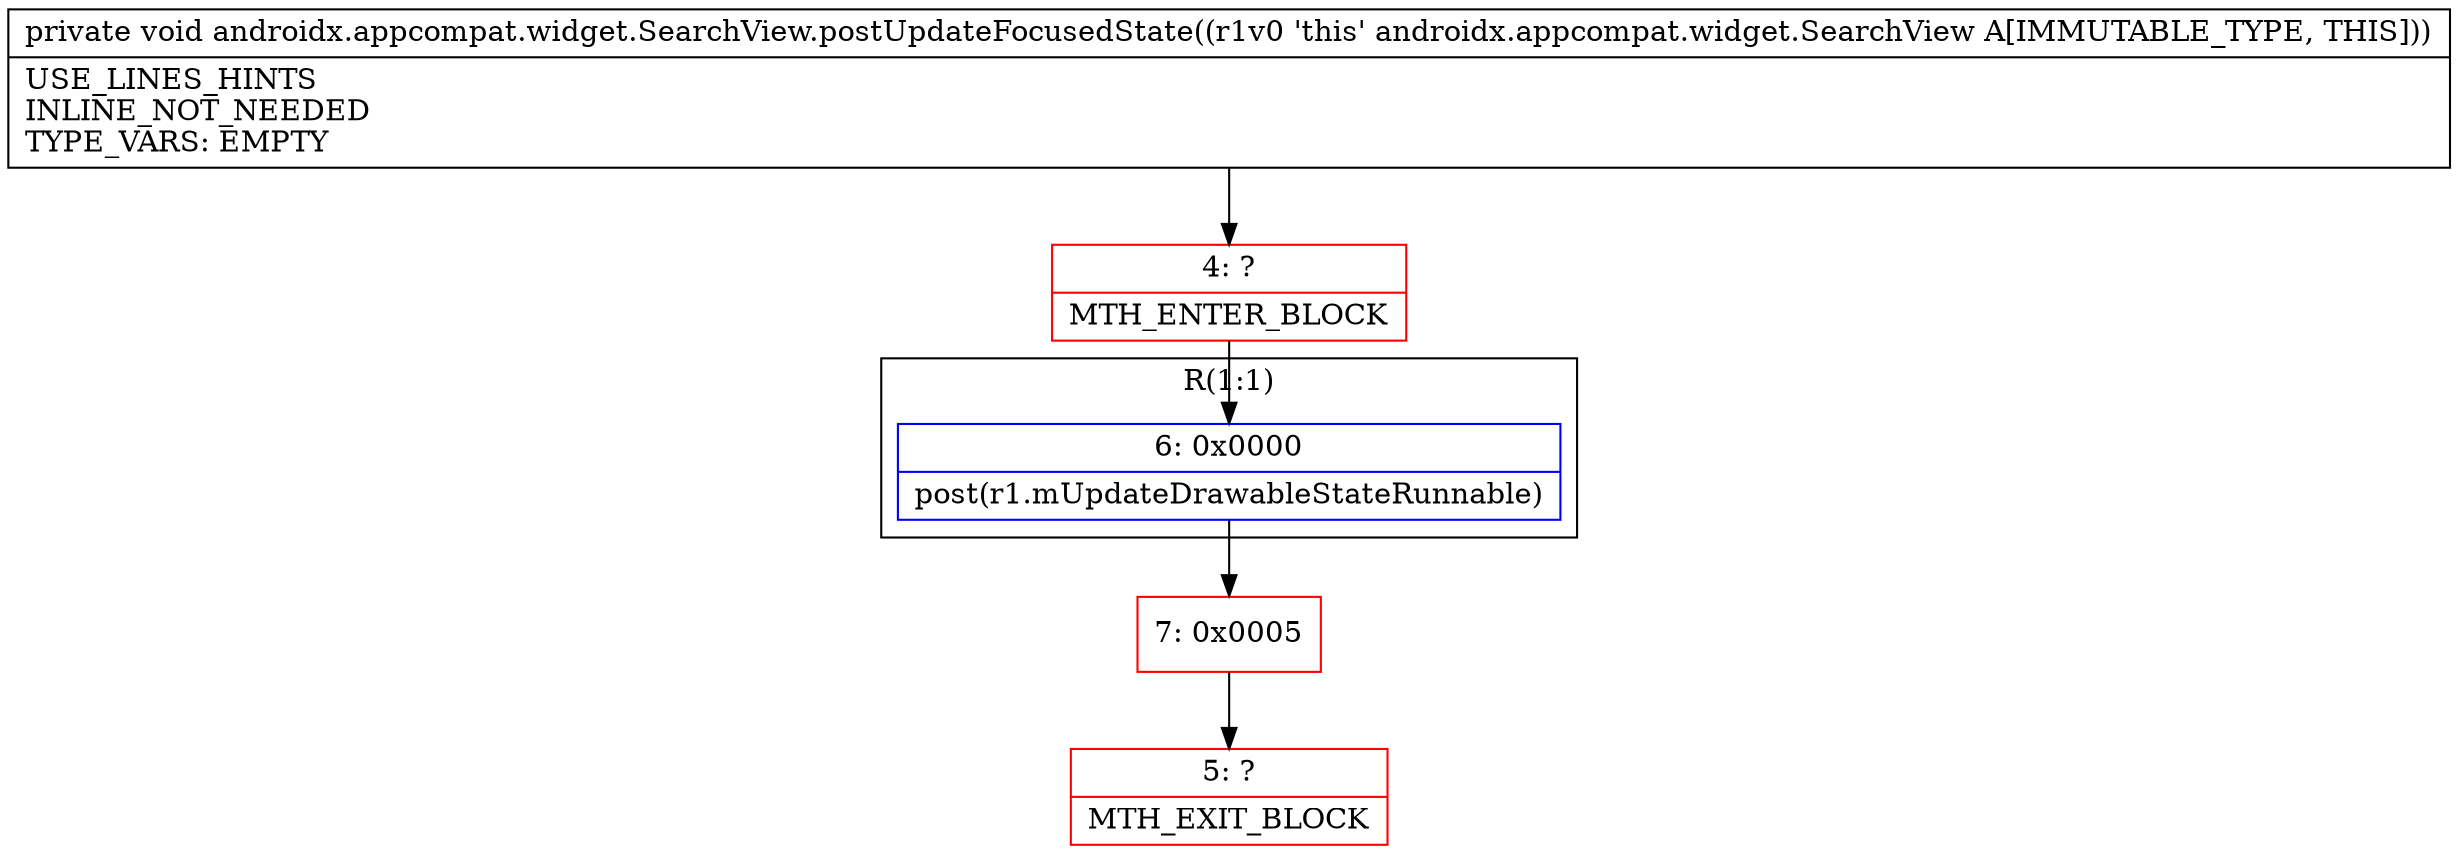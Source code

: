 digraph "CFG forandroidx.appcompat.widget.SearchView.postUpdateFocusedState()V" {
subgraph cluster_Region_1709358985 {
label = "R(1:1)";
node [shape=record,color=blue];
Node_6 [shape=record,label="{6\:\ 0x0000|post(r1.mUpdateDrawableStateRunnable)\l}"];
}
Node_4 [shape=record,color=red,label="{4\:\ ?|MTH_ENTER_BLOCK\l}"];
Node_7 [shape=record,color=red,label="{7\:\ 0x0005}"];
Node_5 [shape=record,color=red,label="{5\:\ ?|MTH_EXIT_BLOCK\l}"];
MethodNode[shape=record,label="{private void androidx.appcompat.widget.SearchView.postUpdateFocusedState((r1v0 'this' androidx.appcompat.widget.SearchView A[IMMUTABLE_TYPE, THIS]))  | USE_LINES_HINTS\lINLINE_NOT_NEEDED\lTYPE_VARS: EMPTY\l}"];
MethodNode -> Node_4;Node_6 -> Node_7;
Node_4 -> Node_6;
Node_7 -> Node_5;
}

